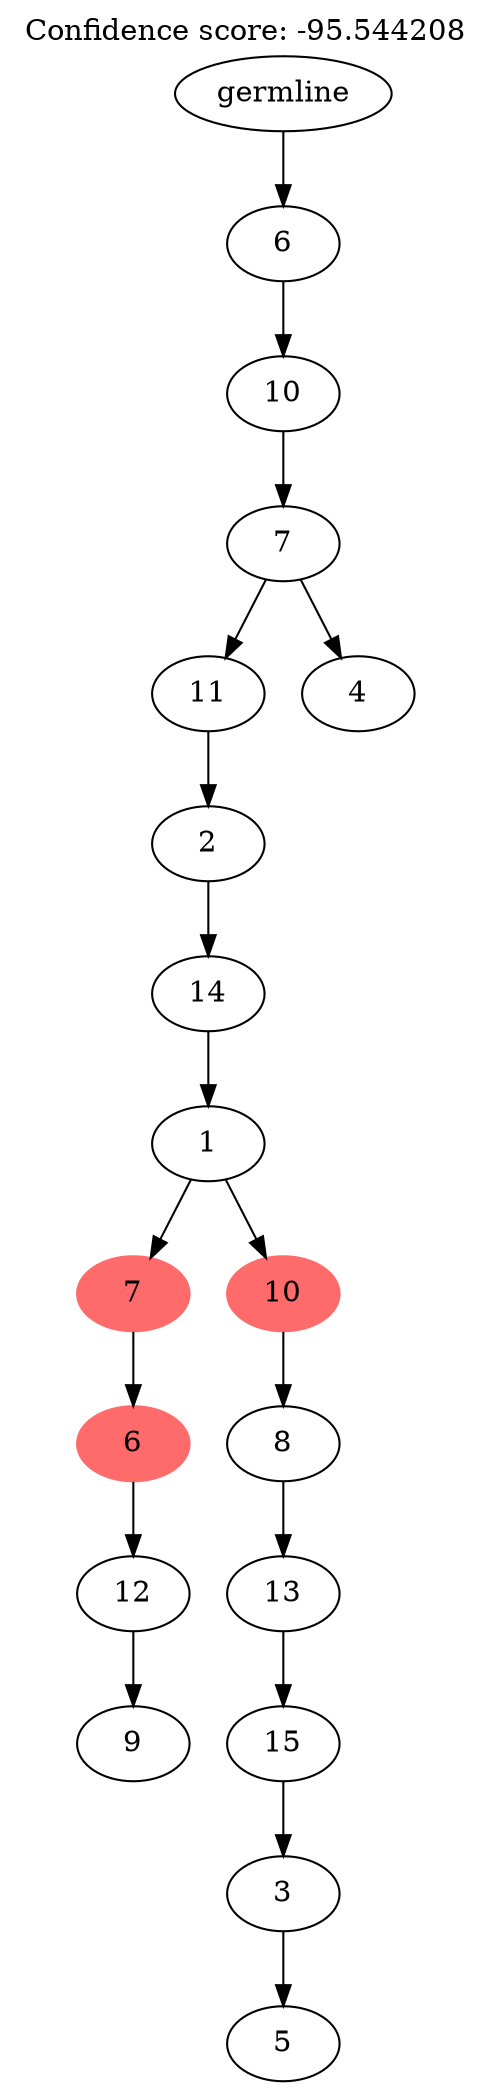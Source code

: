 digraph g {
	"17" -> "18";
	"18" [label="9"];
	"16" -> "17";
	"17" [label="12"];
	"15" -> "16";
	"16" [color=indianred1, style=filled, label="6"];
	"13" -> "14";
	"14" [label="5"];
	"12" -> "13";
	"13" [label="3"];
	"11" -> "12";
	"12" [label="15"];
	"10" -> "11";
	"11" [label="13"];
	"9" -> "10";
	"10" [label="8"];
	"8" -> "9";
	"9" [color=indianred1, style=filled, label="10"];
	"8" -> "15";
	"15" [color=indianred1, style=filled, label="7"];
	"7" -> "8";
	"8" [label="1"];
	"6" -> "7";
	"7" [label="14"];
	"5" -> "6";
	"6" [label="2"];
	"3" -> "4";
	"4" [label="4"];
	"3" -> "5";
	"5" [label="11"];
	"2" -> "3";
	"3" [label="7"];
	"1" -> "2";
	"2" [label="10"];
	"0" -> "1";
	"1" [label="6"];
	"0" [label="germline"];
	labelloc="t";
	label="Confidence score: -95.544208";
}
